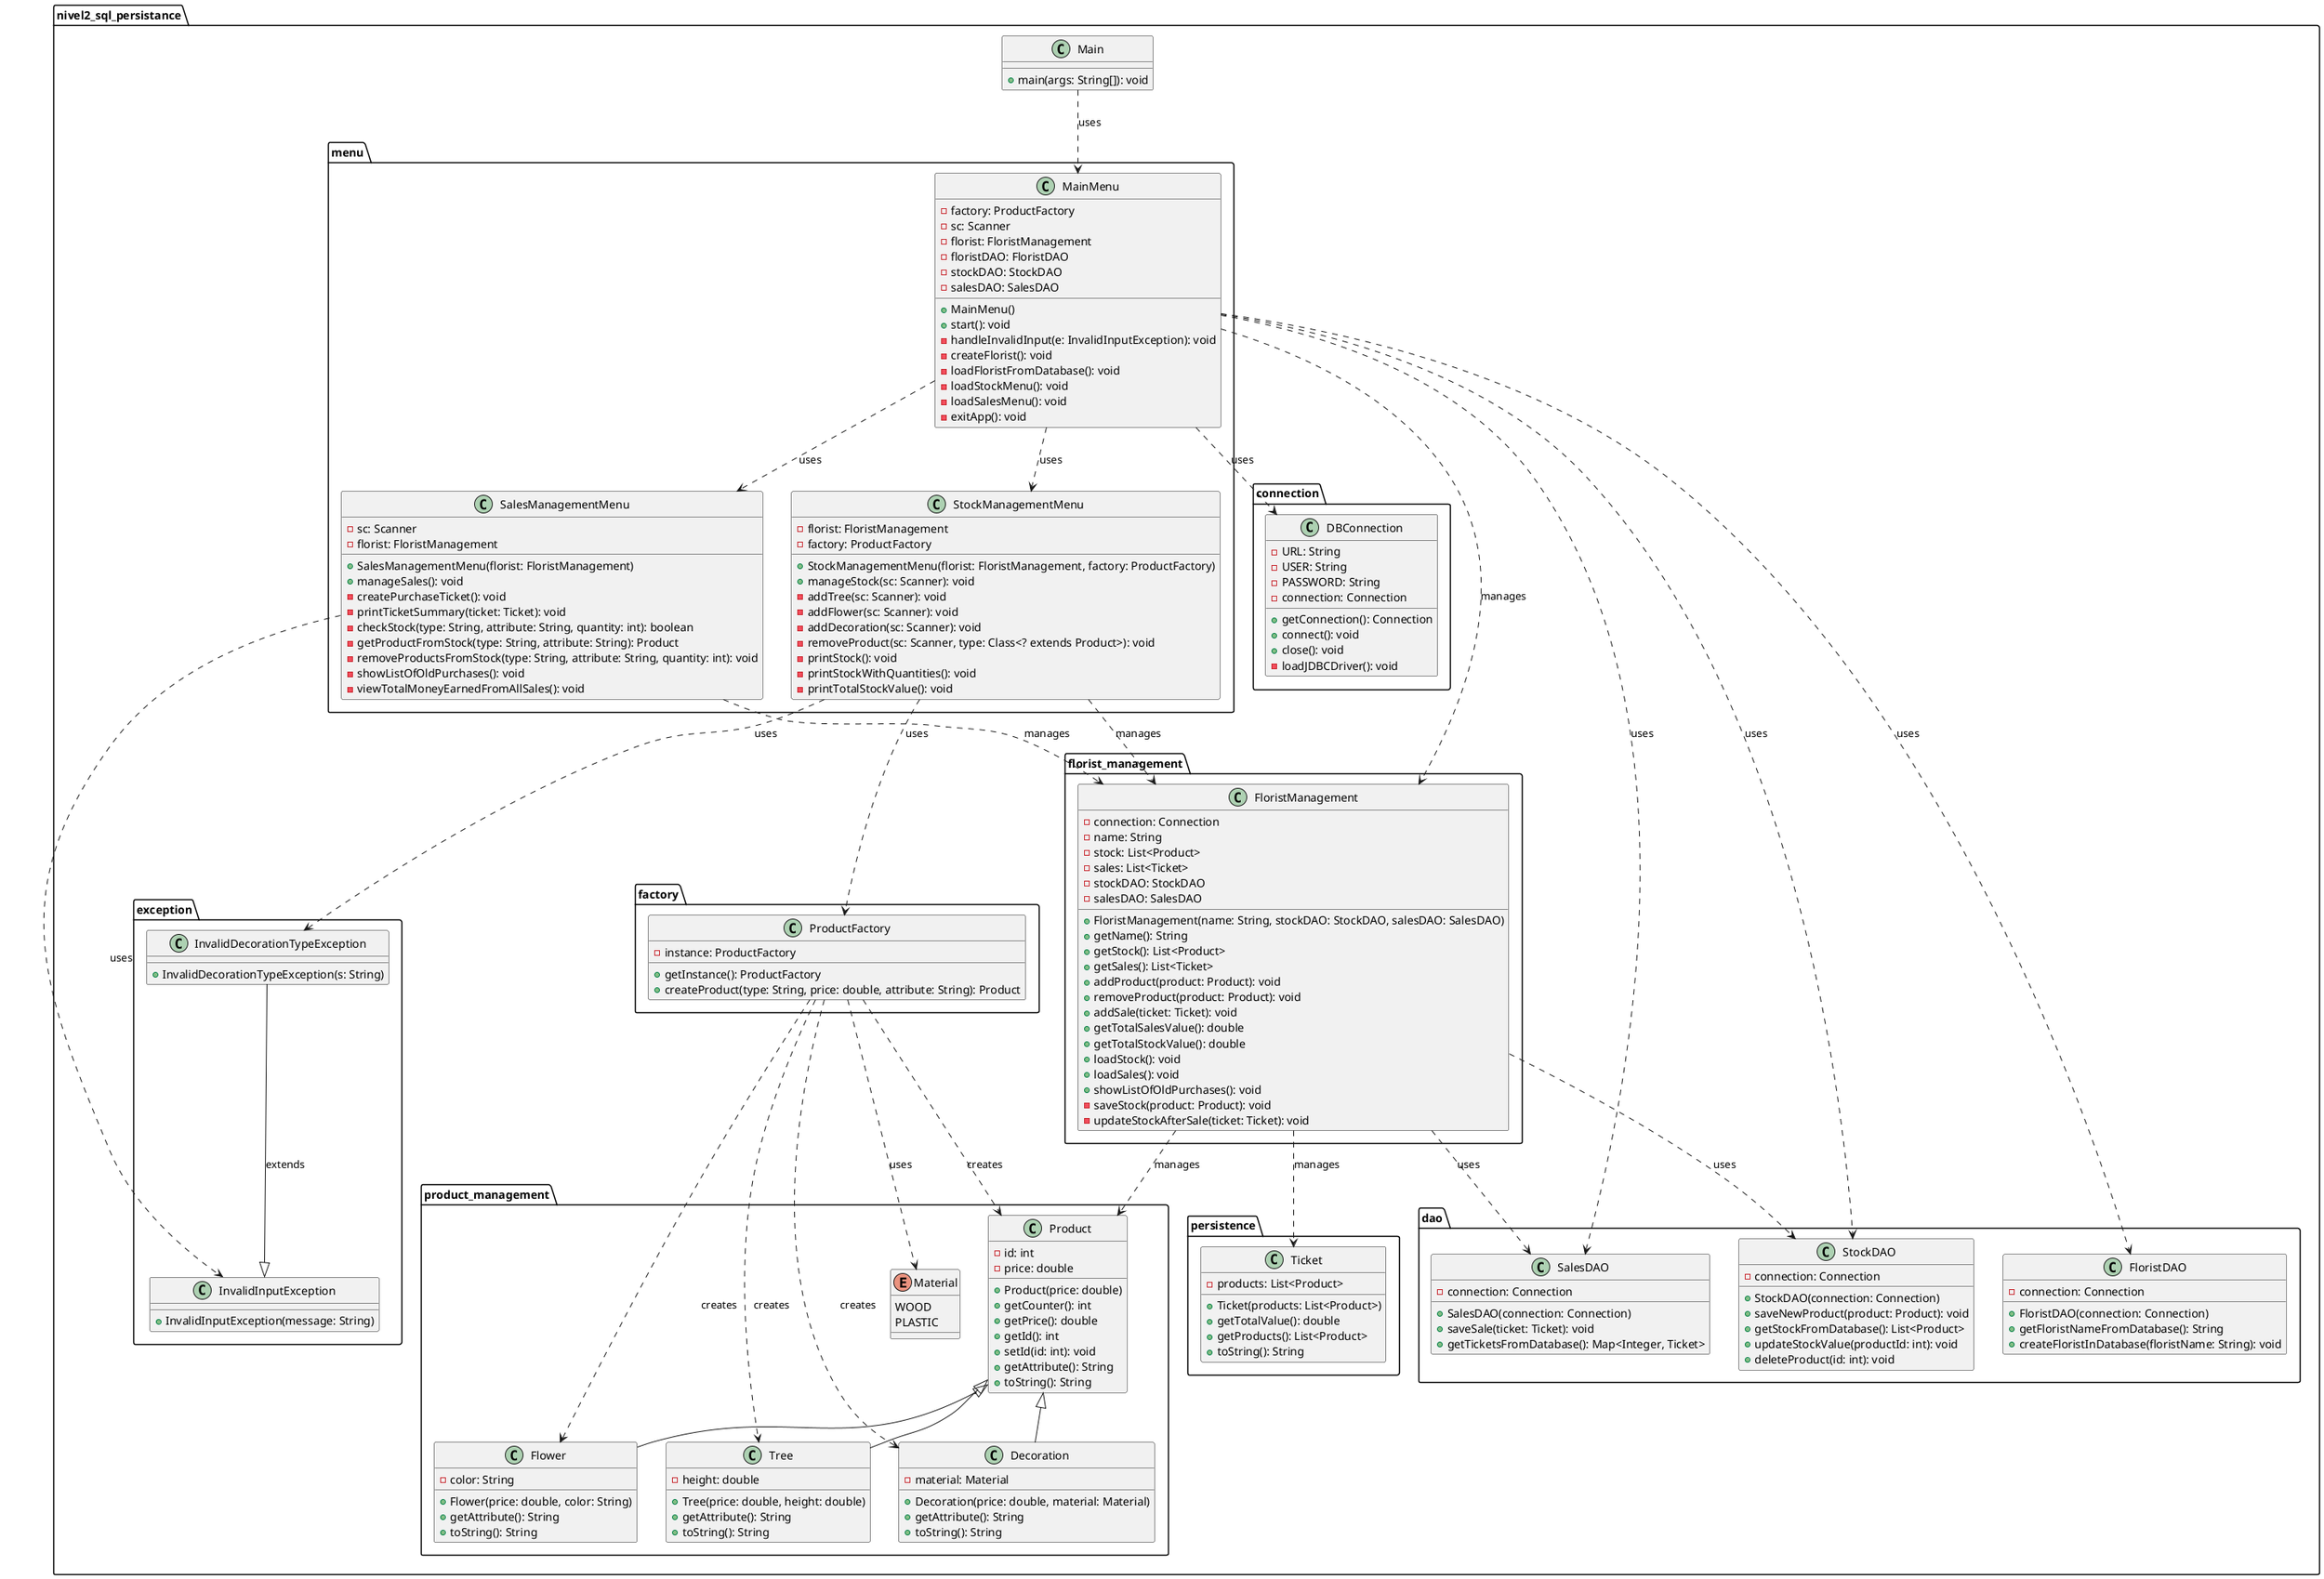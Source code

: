 @startuml

package nivel2_sql_persistance.connection {
    class DBConnection {
        - URL: String
        - USER: String
        - PASSWORD: String
        - connection: Connection
        + getConnection(): Connection
        + connect(): void
        + close(): void
        - loadJDBCDriver(): void
        {static}
    }
}

package nivel2_sql_persistance {
    class Main {
        + main(args: String[]): void
    }
}

package nivel2_sql_persistance.menu {
    class MainMenu {
        - factory: ProductFactory
        - sc: Scanner
        - florist: FloristManagement
        - floristDAO: FloristDAO
        - stockDAO: StockDAO
        - salesDAO: SalesDAO
        + MainMenu()
        + start(): void
        - handleInvalidInput(e: InvalidInputException): void
        - createFlorist(): void
        - loadFloristFromDatabase(): void
        - loadStockMenu(): void
        - loadSalesMenu(): void
        - exitApp(): void
    }

    class StockManagementMenu {
        - florist: FloristManagement
        - factory: ProductFactory
        + StockManagementMenu(florist: FloristManagement, factory: ProductFactory)
        + manageStock(sc: Scanner): void
        - addTree(sc: Scanner): void
        - addFlower(sc: Scanner): void
        - addDecoration(sc: Scanner): void
        - removeProduct(sc: Scanner, type: Class<? extends Product>): void
        - printStock(): void
        - printStockWithQuantities(): void
        - printTotalStockValue(): void
    }

    class SalesManagementMenu {
        - sc: Scanner
        - florist: FloristManagement
        + SalesManagementMenu(florist: FloristManagement)
        + manageSales(): void
        - createPurchaseTicket(): void
        - printTicketSummary(ticket: Ticket): void
        - checkStock(type: String, attribute: String, quantity: int): boolean
        - getProductFromStock(type: String, attribute: String): Product
        - removeProductsFromStock(type: String, attribute: String, quantity: int): void
        - showListOfOldPurchases(): void
        - viewTotalMoneyEarnedFromAllSales(): void
    }
}

package nivel2_sql_persistance.dao {
    class FloristDAO {
        - connection: Connection
        + FloristDAO(connection: Connection)
        + getFloristNameFromDatabase(): String
        + createFloristInDatabase(floristName: String): void
    }

    class SalesDAO {
        - connection: Connection
        + SalesDAO(connection: Connection)
        + saveSale(ticket: Ticket): void
        + getTicketsFromDatabase(): Map<Integer, Ticket>
    }

    class StockDAO {
        - connection: Connection
        + StockDAO(connection: Connection)
        + saveNewProduct(product: Product): void
        + getStockFromDatabase(): List<Product>
        + updateStockValue(productId: int): void
        + deleteProduct(id: int): void
    }
}

package nivel2_sql_persistance.product_management {
    class Product {
        - id: int
        - price: double
        + Product(price: double)
        + getCounter(): int
        + getPrice(): double
        + getId(): int
        + setId(id: int): void
        + getAttribute(): String
        + toString(): String
    }

    class Flower extends Product {
        - color: String
        + Flower(price: double, color: String)
        + getAttribute(): String
        + toString(): String
    }

    class Tree extends Product {
        - height: double
        + Tree(price: double, height: double)
        + getAttribute(): String
        + toString(): String
    }

    class Decoration extends Product {
        - material: Material
        + Decoration(price: double, material: Material)
        + getAttribute(): String
        + toString(): String
    }

    enum Material {
        WOOD
        PLASTIC
    }
}

package nivel2_sql_persistance.persistence {
    class Ticket {
        - products: List<Product>
        + Ticket(products: List<Product>)
        + getTotalValue(): double
        + getProducts(): List<Product>
        + toString(): String
    }
}

package nivel2_sql_persistance.exception {
    class InvalidDecorationTypeException {
        + InvalidDecorationTypeException(s: String)
    }

    class InvalidInputException {
        + InvalidInputException(message: String)
    }
}

package nivel2_sql_persistance.factory {
    class ProductFactory {
        - instance: ProductFactory
        + getInstance(): ProductFactory
        + createProduct(type: String, price: double, attribute: String): Product
        {static}
    }
}

package nivel2_sql_persistance.florist_management {
    class FloristManagement {
        - connection: Connection
        - name: String
        - stock: List<Product>
        - sales: List<Ticket>
        - stockDAO: StockDAO
        - salesDAO: SalesDAO
        + FloristManagement(name: String, stockDAO: StockDAO, salesDAO: SalesDAO)
        + getName(): String
        + getStock(): List<Product>
        + getSales(): List<Ticket>
        + addProduct(product: Product): void
        + removeProduct(product: Product): void
        + addSale(ticket: Ticket): void
        + getTotalSalesValue(): double
        + getTotalStockValue(): double
        + loadStock(): void
        + loadSales(): void
        + showListOfOldPurchases(): void
        - saveStock(product: Product): void
        - updateStockAfterSale(ticket: Ticket): void
    }
}

Main ..> MainMenu : uses
MainMenu ..> DBConnection : uses
MainMenu ..> FloristDAO : uses
MainMenu ..> StockDAO : uses
MainMenu ..> SalesDAO : uses
MainMenu ..> FloristManagement : manages
MainMenu ..> StockManagementMenu : uses
MainMenu ..> SalesManagementMenu : uses
StockManagementMenu ..> FloristManagement : manages
StockManagementMenu ..> ProductFactory : uses
SalesManagementMenu ..> FloristManagement : manages
ProductFactory ..> Product : creates
ProductFactory ..> Tree : creates
ProductFactory ..> Flower : creates
ProductFactory ..> Decoration : creates
ProductFactory ..> Material : uses
FloristManagement ..> StockDAO : uses
FloristManagement ..> SalesDAO : uses
FloristManagement ..> Ticket : manages
FloristManagement ..> Product : manages
InvalidDecorationTypeException --|> InvalidInputException : extends
SalesManagementMenu ..> InvalidInputException : uses
StockManagementMenu ..> InvalidDecorationTypeException : uses
@enduml